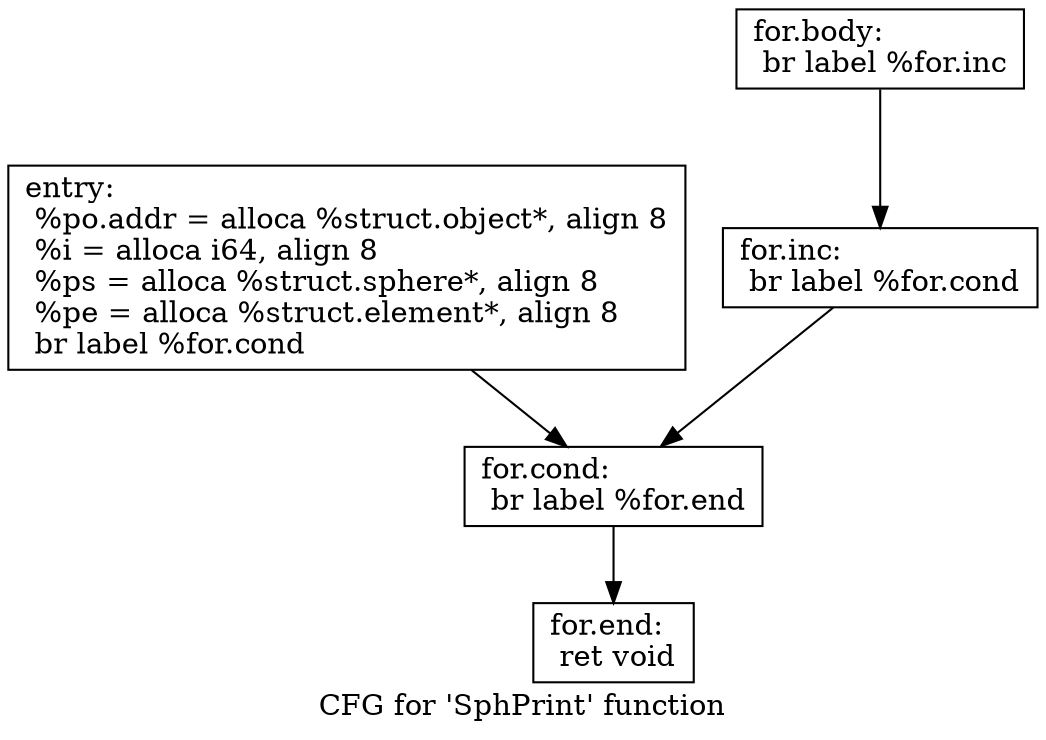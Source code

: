 digraph "CFG for 'SphPrint' function" {
	label="CFG for 'SphPrint' function";

	Node0x6080be0 [shape=record,label="{entry:\l  %po.addr = alloca %struct.object*, align 8\l  %i = alloca i64, align 8\l  %ps = alloca %struct.sphere*, align 8\l  %pe = alloca %struct.element*, align 8\l  br label %for.cond\l}"];
	Node0x6080be0 -> Node0x6080c30;
	Node0x6080c30 [shape=record,label="{for.cond:                                         \l  br label %for.end\l}"];
	Node0x6080c30 -> Node0x6080d20;
	Node0x6080c80 [shape=record,label="{for.body:                                         \l  br label %for.inc\l}"];
	Node0x6080c80 -> Node0x6080cd0;
	Node0x6080cd0 [shape=record,label="{for.inc:                                          \l  br label %for.cond\l}"];
	Node0x6080cd0 -> Node0x6080c30;
	Node0x6080d20 [shape=record,label="{for.end:                                          \l  ret void\l}"];
}
